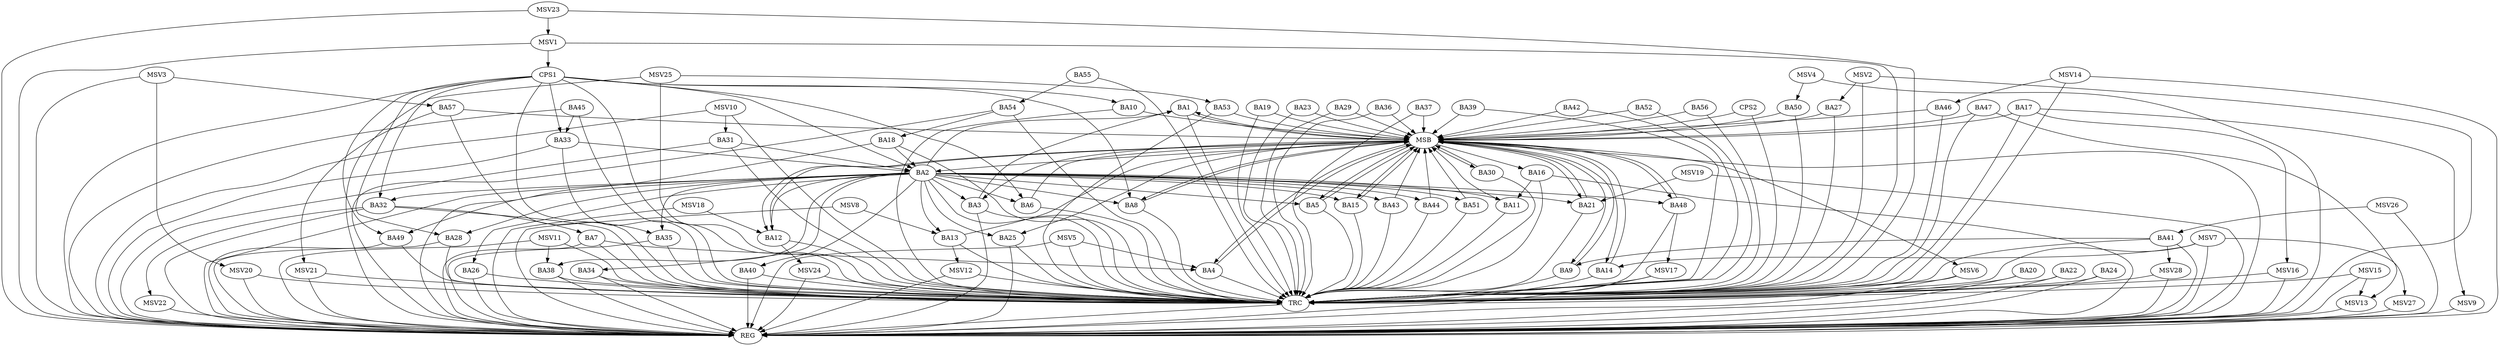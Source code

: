 strict digraph G {
  BA1 [ label="BA1" ];
  BA2 [ label="BA2" ];
  BA3 [ label="BA3" ];
  BA4 [ label="BA4" ];
  BA5 [ label="BA5" ];
  BA6 [ label="BA6" ];
  BA7 [ label="BA7" ];
  BA8 [ label="BA8" ];
  BA9 [ label="BA9" ];
  BA10 [ label="BA10" ];
  BA11 [ label="BA11" ];
  BA12 [ label="BA12" ];
  BA13 [ label="BA13" ];
  BA14 [ label="BA14" ];
  BA15 [ label="BA15" ];
  BA16 [ label="BA16" ];
  BA17 [ label="BA17" ];
  BA18 [ label="BA18" ];
  BA19 [ label="BA19" ];
  BA20 [ label="BA20" ];
  BA21 [ label="BA21" ];
  BA22 [ label="BA22" ];
  BA23 [ label="BA23" ];
  BA24 [ label="BA24" ];
  BA25 [ label="BA25" ];
  BA26 [ label="BA26" ];
  BA27 [ label="BA27" ];
  BA28 [ label="BA28" ];
  BA29 [ label="BA29" ];
  BA30 [ label="BA30" ];
  BA31 [ label="BA31" ];
  BA32 [ label="BA32" ];
  BA33 [ label="BA33" ];
  BA34 [ label="BA34" ];
  BA35 [ label="BA35" ];
  BA36 [ label="BA36" ];
  BA37 [ label="BA37" ];
  BA38 [ label="BA38" ];
  BA39 [ label="BA39" ];
  BA40 [ label="BA40" ];
  BA41 [ label="BA41" ];
  BA42 [ label="BA42" ];
  BA43 [ label="BA43" ];
  BA44 [ label="BA44" ];
  BA45 [ label="BA45" ];
  BA46 [ label="BA46" ];
  BA47 [ label="BA47" ];
  BA48 [ label="BA48" ];
  BA49 [ label="BA49" ];
  BA50 [ label="BA50" ];
  BA51 [ label="BA51" ];
  BA52 [ label="BA52" ];
  BA53 [ label="BA53" ];
  BA54 [ label="BA54" ];
  BA55 [ label="BA55" ];
  BA56 [ label="BA56" ];
  BA57 [ label="BA57" ];
  CPS1 [ label="CPS1" ];
  CPS2 [ label="CPS2" ];
  REG [ label="REG" ];
  MSB [ label="MSB" ];
  TRC [ label="TRC" ];
  MSV1 [ label="MSV1" ];
  MSV2 [ label="MSV2" ];
  MSV3 [ label="MSV3" ];
  MSV4 [ label="MSV4" ];
  MSV5 [ label="MSV5" ];
  MSV6 [ label="MSV6" ];
  MSV7 [ label="MSV7" ];
  MSV8 [ label="MSV8" ];
  MSV9 [ label="MSV9" ];
  MSV10 [ label="MSV10" ];
  MSV11 [ label="MSV11" ];
  MSV12 [ label="MSV12" ];
  MSV13 [ label="MSV13" ];
  MSV14 [ label="MSV14" ];
  MSV15 [ label="MSV15" ];
  MSV16 [ label="MSV16" ];
  MSV17 [ label="MSV17" ];
  MSV18 [ label="MSV18" ];
  MSV19 [ label="MSV19" ];
  MSV20 [ label="MSV20" ];
  MSV21 [ label="MSV21" ];
  MSV22 [ label="MSV22" ];
  MSV23 [ label="MSV23" ];
  MSV24 [ label="MSV24" ];
  MSV25 [ label="MSV25" ];
  MSV26 [ label="MSV26" ];
  MSV27 [ label="MSV27" ];
  MSV28 [ label="MSV28" ];
  BA2 -> BA1;
  BA3 -> BA1;
  BA7 -> BA4;
  BA16 -> BA11;
  BA18 -> BA2;
  BA31 -> BA2;
  BA32 -> BA7;
  BA33 -> BA2;
  BA41 -> BA9;
  BA45 -> BA33;
  BA54 -> BA18;
  BA55 -> BA54;
  CPS1 -> BA2;
  CPS1 -> BA8;
  CPS1 -> BA6;
  CPS1 -> BA49;
  CPS1 -> BA32;
  CPS1 -> BA33;
  CPS1 -> BA10;
  CPS1 -> BA35;
  CPS1 -> BA28;
  BA2 -> REG;
  BA3 -> REG;
  BA7 -> REG;
  BA16 -> REG;
  BA18 -> REG;
  BA20 -> REG;
  BA22 -> REG;
  BA24 -> REG;
  BA25 -> REG;
  BA26 -> REG;
  BA28 -> REG;
  BA31 -> REG;
  BA32 -> REG;
  BA33 -> REG;
  BA34 -> REG;
  BA35 -> REG;
  BA38 -> REG;
  BA40 -> REG;
  BA41 -> REG;
  BA45 -> REG;
  BA49 -> REG;
  BA54 -> REG;
  CPS1 -> REG;
  BA1 -> MSB;
  MSB -> BA2;
  MSB -> REG;
  BA4 -> MSB;
  BA5 -> MSB;
  BA6 -> MSB;
  MSB -> BA4;
  BA8 -> MSB;
  BA9 -> MSB;
  MSB -> BA5;
  BA10 -> MSB;
  BA11 -> MSB;
  MSB -> BA8;
  BA12 -> MSB;
  BA13 -> MSB;
  MSB -> BA1;
  BA14 -> MSB;
  BA15 -> MSB;
  MSB -> BA14;
  BA17 -> MSB;
  BA19 -> MSB;
  BA21 -> MSB;
  MSB -> BA15;
  BA23 -> MSB;
  MSB -> BA3;
  BA27 -> MSB;
  BA29 -> MSB;
  BA30 -> MSB;
  MSB -> BA25;
  BA36 -> MSB;
  BA37 -> MSB;
  MSB -> BA9;
  BA39 -> MSB;
  BA42 -> MSB;
  BA43 -> MSB;
  BA44 -> MSB;
  MSB -> BA12;
  BA46 -> MSB;
  MSB -> BA30;
  BA47 -> MSB;
  BA48 -> MSB;
  BA50 -> MSB;
  MSB -> BA48;
  BA51 -> MSB;
  MSB -> BA16;
  BA52 -> MSB;
  BA53 -> MSB;
  BA56 -> MSB;
  BA57 -> MSB;
  CPS2 -> MSB;
  MSB -> BA21;
  BA1 -> TRC;
  BA2 -> TRC;
  BA3 -> TRC;
  BA4 -> TRC;
  BA5 -> TRC;
  BA6 -> TRC;
  BA7 -> TRC;
  BA8 -> TRC;
  BA9 -> TRC;
  BA10 -> TRC;
  BA11 -> TRC;
  BA12 -> TRC;
  BA13 -> TRC;
  BA14 -> TRC;
  BA15 -> TRC;
  BA16 -> TRC;
  BA17 -> TRC;
  BA18 -> TRC;
  BA19 -> TRC;
  BA20 -> TRC;
  BA21 -> TRC;
  BA22 -> TRC;
  BA23 -> TRC;
  BA24 -> TRC;
  BA25 -> TRC;
  BA26 -> TRC;
  BA27 -> TRC;
  BA28 -> TRC;
  BA29 -> TRC;
  BA30 -> TRC;
  BA31 -> TRC;
  BA32 -> TRC;
  BA33 -> TRC;
  BA34 -> TRC;
  BA35 -> TRC;
  BA36 -> TRC;
  BA37 -> TRC;
  BA38 -> TRC;
  BA39 -> TRC;
  BA40 -> TRC;
  BA41 -> TRC;
  BA42 -> TRC;
  BA43 -> TRC;
  BA44 -> TRC;
  BA45 -> TRC;
  BA46 -> TRC;
  BA47 -> TRC;
  BA48 -> TRC;
  BA49 -> TRC;
  BA50 -> TRC;
  BA51 -> TRC;
  BA52 -> TRC;
  BA53 -> TRC;
  BA54 -> TRC;
  BA55 -> TRC;
  BA56 -> TRC;
  BA57 -> TRC;
  CPS1 -> TRC;
  CPS2 -> TRC;
  TRC -> REG;
  BA2 -> BA21;
  BA2 -> BA43;
  BA2 -> BA13;
  BA2 -> BA25;
  BA2 -> BA44;
  BA2 -> BA40;
  BA2 -> BA28;
  BA2 -> BA32;
  BA2 -> BA35;
  BA2 -> BA15;
  BA2 -> BA11;
  BA2 -> BA6;
  BA2 -> BA26;
  BA2 -> BA38;
  BA2 -> BA8;
  BA2 -> BA49;
  BA2 -> BA51;
  BA2 -> BA34;
  BA2 -> BA5;
  BA2 -> BA48;
  BA2 -> BA12;
  BA2 -> BA3;
  MSV1 -> CPS1;
  MSV1 -> REG;
  MSV1 -> TRC;
  MSV2 -> BA27;
  MSV2 -> REG;
  MSV2 -> TRC;
  MSV3 -> BA57;
  MSV3 -> REG;
  MSV4 -> BA50;
  MSV4 -> REG;
  MSV5 -> BA4;
  MSV5 -> REG;
  MSV5 -> TRC;
  MSB -> MSV6;
  MSV6 -> REG;
  MSV6 -> TRC;
  MSV7 -> BA14;
  MSV7 -> REG;
  MSV7 -> TRC;
  MSV8 -> BA13;
  MSV8 -> REG;
  BA17 -> MSV9;
  MSV9 -> REG;
  MSV10 -> BA31;
  MSV10 -> REG;
  MSV10 -> TRC;
  MSV11 -> BA38;
  MSV11 -> REG;
  MSV11 -> TRC;
  BA13 -> MSV12;
  MSV12 -> REG;
  MSV12 -> TRC;
  BA47 -> MSV13;
  MSV13 -> REG;
  MSV14 -> BA46;
  MSV14 -> REG;
  MSV14 -> TRC;
  MSV15 -> MSV13;
  MSV15 -> REG;
  MSV15 -> TRC;
  BA17 -> MSV16;
  MSV16 -> REG;
  MSV16 -> TRC;
  BA48 -> MSV17;
  MSV17 -> REG;
  MSV17 -> TRC;
  MSV18 -> BA12;
  MSV18 -> REG;
  MSV19 -> BA21;
  MSV19 -> REG;
  MSV3 -> MSV20;
  MSV20 -> REG;
  MSV20 -> TRC;
  BA57 -> MSV21;
  MSV21 -> REG;
  MSV21 -> TRC;
  BA32 -> MSV22;
  MSV22 -> REG;
  MSV23 -> MSV1;
  MSV23 -> REG;
  MSV23 -> TRC;
  BA12 -> MSV24;
  MSV24 -> REG;
  MSV24 -> TRC;
  MSV25 -> BA53;
  MSV25 -> REG;
  MSV25 -> TRC;
  MSV26 -> BA41;
  MSV26 -> REG;
  MSV7 -> MSV27;
  MSV27 -> REG;
  BA41 -> MSV28;
  MSV28 -> REG;
  MSV28 -> TRC;
}
